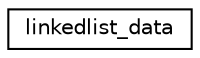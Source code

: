 digraph "Graphical Class Hierarchy"
{
  edge [fontname="Helvetica",fontsize="10",labelfontname="Helvetica",labelfontsize="10"];
  node [fontname="Helvetica",fontsize="10",shape=record];
  rankdir="LR";
  Node1 [label="linkedlist_data",height=0.2,width=0.4,color="black", fillcolor="white", style="filled",URL="$zip_8c.html#structlinkedlist__data"];
}
